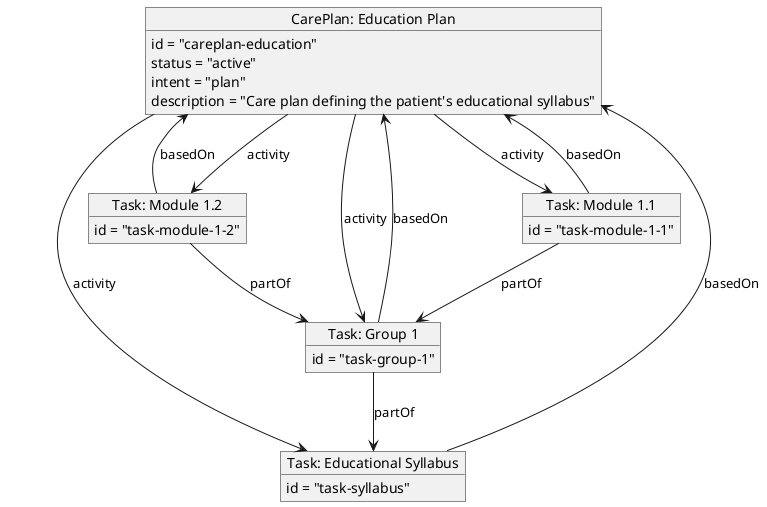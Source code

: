 @startuml
' Top-down layout
top to bottom direction

' Define the CarePlan
object "CarePlan: Education Plan" as CarePlan {
  id = "careplan-education"
  status = "active"
  intent = "plan"
  description = "Care plan defining the patient's educational syllabus"
}

' Central syllabus task
object "Task: Educational Syllabus" as Syllabus {
  id = "task-syllabus"
}

' Single group task
object "Task: Group 1" as Group1 {
  id = "task-group-1"
}

' Modules under Group 1
object "Task: Module 1.1" as Module11 {
  id = "task-module-1-1"
}

object "Task: Module 1.2" as Module12 {
  id = "task-module-1-2"
}

' CarePlan.activity pointers to all tasks
CarePlan --> Syllabus : "activity"
CarePlan --> Group1 : "activity"
CarePlan --> Module11 : "activity"
CarePlan --> Module12 : "activity"

' All tasks basedOn the CarePlan
Syllabus --> CarePlan : "basedOn"
Group1 --> CarePlan : "basedOn"
Module11 --> CarePlan : "basedOn"
Module12 --> CarePlan : "basedOn"

' Hierarchy expressed via partOf
Group1 --> Syllabus : "partOf"
Module11 --> Group1 : "partOf"
Module12 --> Group1 : "partOf"

@enduml